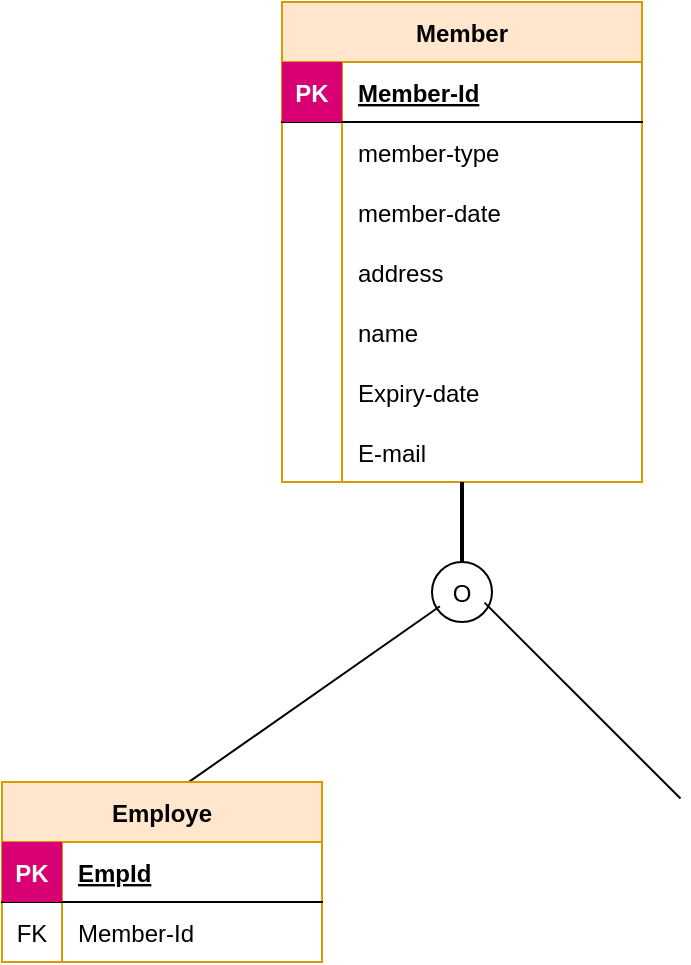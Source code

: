 <mxfile version="14.0.1" type="github">
  <diagram id="C5RBs43oDa-KdzZeNtuy" name="Page-1">
    <mxGraphModel dx="1038" dy="575" grid="1" gridSize="10" guides="1" tooltips="1" connect="1" arrows="1" fold="1" page="1" pageScale="1" pageWidth="827" pageHeight="1169" math="0" shadow="0">
      <root>
        <mxCell id="WIyWlLk6GJQsqaUBKTNV-0" />
        <mxCell id="WIyWlLk6GJQsqaUBKTNV-1" parent="WIyWlLk6GJQsqaUBKTNV-0" />
        <mxCell id="LyX2TojjJ6Drf_8oZFsS-1" value="Member" style="shape=table;startSize=30;container=1;collapsible=1;childLayout=tableLayout;fixedRows=1;rowLines=0;fontStyle=1;align=center;resizeLast=1;fillColor=#ffe6cc;strokeColor=#d79b00;" parent="WIyWlLk6GJQsqaUBKTNV-1" vertex="1">
          <mxGeometry x="310" y="100" width="180" height="240" as="geometry" />
        </mxCell>
        <mxCell id="LyX2TojjJ6Drf_8oZFsS-2" value="" style="shape=partialRectangle;collapsible=0;dropTarget=0;pointerEvents=0;fillColor=none;top=0;left=0;bottom=1;right=0;points=[[0,0.5],[1,0.5]];portConstraint=eastwest;" parent="LyX2TojjJ6Drf_8oZFsS-1" vertex="1">
          <mxGeometry y="30" width="180" height="30" as="geometry" />
        </mxCell>
        <mxCell id="LyX2TojjJ6Drf_8oZFsS-3" value="PK" style="shape=partialRectangle;connectable=0;fillColor=#d80073;top=0;left=0;bottom=0;right=0;fontStyle=1;overflow=hidden;strokeColor=#A50040;fontColor=#ffffff;" parent="LyX2TojjJ6Drf_8oZFsS-2" vertex="1">
          <mxGeometry width="30" height="30" as="geometry" />
        </mxCell>
        <mxCell id="LyX2TojjJ6Drf_8oZFsS-4" value="Member-Id" style="shape=partialRectangle;connectable=0;fillColor=none;top=0;left=0;bottom=0;right=0;align=left;spacingLeft=6;fontStyle=5;overflow=hidden;" parent="LyX2TojjJ6Drf_8oZFsS-2" vertex="1">
          <mxGeometry x="30" width="150" height="30" as="geometry" />
        </mxCell>
        <mxCell id="LyX2TojjJ6Drf_8oZFsS-5" value="" style="shape=partialRectangle;collapsible=0;dropTarget=0;pointerEvents=0;fillColor=none;top=0;left=0;bottom=0;right=0;points=[[0,0.5],[1,0.5]];portConstraint=eastwest;" parent="LyX2TojjJ6Drf_8oZFsS-1" vertex="1">
          <mxGeometry y="60" width="180" height="30" as="geometry" />
        </mxCell>
        <mxCell id="LyX2TojjJ6Drf_8oZFsS-6" value="" style="shape=partialRectangle;connectable=0;fillColor=none;top=0;left=0;bottom=0;right=0;editable=1;overflow=hidden;" parent="LyX2TojjJ6Drf_8oZFsS-5" vertex="1">
          <mxGeometry width="30" height="30" as="geometry" />
        </mxCell>
        <mxCell id="LyX2TojjJ6Drf_8oZFsS-7" value="member-type" style="shape=partialRectangle;connectable=0;fillColor=none;top=0;left=0;bottom=0;right=0;align=left;spacingLeft=6;overflow=hidden;shadow=0;labelBackgroundColor=none;" parent="LyX2TojjJ6Drf_8oZFsS-5" vertex="1">
          <mxGeometry x="30" width="150" height="30" as="geometry" />
        </mxCell>
        <mxCell id="LyX2TojjJ6Drf_8oZFsS-8" value="" style="shape=partialRectangle;collapsible=0;dropTarget=0;pointerEvents=0;fillColor=none;top=0;left=0;bottom=0;right=0;points=[[0,0.5],[1,0.5]];portConstraint=eastwest;" parent="LyX2TojjJ6Drf_8oZFsS-1" vertex="1">
          <mxGeometry y="90" width="180" height="30" as="geometry" />
        </mxCell>
        <mxCell id="LyX2TojjJ6Drf_8oZFsS-9" value="" style="shape=partialRectangle;connectable=0;fillColor=none;top=0;left=0;bottom=0;right=0;editable=1;overflow=hidden;" parent="LyX2TojjJ6Drf_8oZFsS-8" vertex="1">
          <mxGeometry width="30" height="30" as="geometry" />
        </mxCell>
        <mxCell id="LyX2TojjJ6Drf_8oZFsS-10" value="member-date" style="shape=partialRectangle;connectable=0;fillColor=none;top=0;left=0;bottom=0;right=0;align=left;spacingLeft=6;overflow=hidden;" parent="LyX2TojjJ6Drf_8oZFsS-8" vertex="1">
          <mxGeometry x="30" width="150" height="30" as="geometry" />
        </mxCell>
        <mxCell id="LyX2TojjJ6Drf_8oZFsS-11" value="" style="shape=partialRectangle;collapsible=0;dropTarget=0;pointerEvents=0;fillColor=none;top=0;left=0;bottom=0;right=0;points=[[0,0.5],[1,0.5]];portConstraint=eastwest;" parent="LyX2TojjJ6Drf_8oZFsS-1" vertex="1">
          <mxGeometry y="120" width="180" height="30" as="geometry" />
        </mxCell>
        <mxCell id="LyX2TojjJ6Drf_8oZFsS-12" value="" style="shape=partialRectangle;connectable=0;fillColor=none;top=0;left=0;bottom=0;right=0;editable=1;overflow=hidden;" parent="LyX2TojjJ6Drf_8oZFsS-11" vertex="1">
          <mxGeometry width="30" height="30" as="geometry" />
        </mxCell>
        <mxCell id="LyX2TojjJ6Drf_8oZFsS-13" value="address" style="shape=partialRectangle;connectable=0;fillColor=none;top=0;left=0;bottom=0;right=0;align=left;spacingLeft=6;overflow=hidden;verticalAlign=middle;" parent="LyX2TojjJ6Drf_8oZFsS-11" vertex="1">
          <mxGeometry x="30" width="150" height="30" as="geometry" />
        </mxCell>
        <mxCell id="LyX2TojjJ6Drf_8oZFsS-20" style="shape=partialRectangle;collapsible=0;dropTarget=0;pointerEvents=0;fillColor=none;top=0;left=0;bottom=0;right=0;points=[[0,0.5],[1,0.5]];portConstraint=eastwest;" parent="LyX2TojjJ6Drf_8oZFsS-1" vertex="1">
          <mxGeometry y="150" width="180" height="30" as="geometry" />
        </mxCell>
        <mxCell id="LyX2TojjJ6Drf_8oZFsS-21" style="shape=partialRectangle;connectable=0;fillColor=none;top=0;left=0;bottom=0;right=0;editable=1;overflow=hidden;" parent="LyX2TojjJ6Drf_8oZFsS-20" vertex="1">
          <mxGeometry width="30" height="30" as="geometry" />
        </mxCell>
        <mxCell id="LyX2TojjJ6Drf_8oZFsS-22" value="name" style="shape=partialRectangle;connectable=0;fillColor=none;top=0;left=0;bottom=0;right=0;align=left;spacingLeft=6;overflow=hidden;verticalAlign=middle;" parent="LyX2TojjJ6Drf_8oZFsS-20" vertex="1">
          <mxGeometry x="30" width="150" height="30" as="geometry" />
        </mxCell>
        <mxCell id="LyX2TojjJ6Drf_8oZFsS-17" style="shape=partialRectangle;collapsible=0;dropTarget=0;pointerEvents=0;fillColor=none;top=0;left=0;bottom=0;right=0;points=[[0,0.5],[1,0.5]];portConstraint=eastwest;" parent="LyX2TojjJ6Drf_8oZFsS-1" vertex="1">
          <mxGeometry y="180" width="180" height="30" as="geometry" />
        </mxCell>
        <mxCell id="LyX2TojjJ6Drf_8oZFsS-18" style="shape=partialRectangle;connectable=0;fillColor=none;top=0;left=0;bottom=0;right=0;editable=1;overflow=hidden;" parent="LyX2TojjJ6Drf_8oZFsS-17" vertex="1">
          <mxGeometry width="30" height="30" as="geometry" />
        </mxCell>
        <mxCell id="LyX2TojjJ6Drf_8oZFsS-19" value="Expiry-date" style="shape=partialRectangle;connectable=0;fillColor=none;top=0;left=0;bottom=0;right=0;align=left;spacingLeft=6;overflow=hidden;verticalAlign=middle;" parent="LyX2TojjJ6Drf_8oZFsS-17" vertex="1">
          <mxGeometry x="30" width="150" height="30" as="geometry" />
        </mxCell>
        <mxCell id="LyX2TojjJ6Drf_8oZFsS-23" style="shape=partialRectangle;collapsible=0;dropTarget=0;pointerEvents=0;fillColor=none;top=0;left=0;bottom=0;right=0;points=[[0,0.5],[1,0.5]];portConstraint=eastwest;" parent="LyX2TojjJ6Drf_8oZFsS-1" vertex="1">
          <mxGeometry y="210" width="180" height="30" as="geometry" />
        </mxCell>
        <mxCell id="LyX2TojjJ6Drf_8oZFsS-24" style="shape=partialRectangle;connectable=0;fillColor=none;top=0;left=0;bottom=0;right=0;editable=1;overflow=hidden;" parent="LyX2TojjJ6Drf_8oZFsS-23" vertex="1">
          <mxGeometry width="30" height="30" as="geometry" />
        </mxCell>
        <mxCell id="LyX2TojjJ6Drf_8oZFsS-25" value="E-mail" style="shape=partialRectangle;connectable=0;fillColor=none;top=0;left=0;bottom=0;right=0;align=left;spacingLeft=6;overflow=hidden;verticalAlign=middle;" parent="LyX2TojjJ6Drf_8oZFsS-23" vertex="1">
          <mxGeometry x="30" width="150" height="30" as="geometry" />
        </mxCell>
        <mxCell id="LyX2TojjJ6Drf_8oZFsS-26" value="" style="line;strokeWidth=2;direction=south;html=1;shadow=0;labelBackgroundColor=none;" parent="WIyWlLk6GJQsqaUBKTNV-1" vertex="1">
          <mxGeometry x="395" y="340" width="10" height="40" as="geometry" />
        </mxCell>
        <mxCell id="LyX2TojjJ6Drf_8oZFsS-27" value="O" style="ellipse;fillColor=#ffffff;strokeColor=#000000;shadow=0;labelBackgroundColor=none;" parent="WIyWlLk6GJQsqaUBKTNV-1" vertex="1">
          <mxGeometry x="385" y="380" width="30" height="30" as="geometry" />
        </mxCell>
        <mxCell id="LyX2TojjJ6Drf_8oZFsS-30" value="" style="line;strokeWidth=1;direction=south;html=1;shadow=0;labelBackgroundColor=none;rotation=55;" parent="WIyWlLk6GJQsqaUBKTNV-1" vertex="1">
          <mxGeometry x="319" y="368.28" width="10" height="158.64" as="geometry" />
        </mxCell>
        <mxCell id="LyX2TojjJ6Drf_8oZFsS-31" value="" style="line;strokeWidth=1;direction=south;html=1;shadow=0;labelBackgroundColor=none;rotation=-45;" parent="WIyWlLk6GJQsqaUBKTNV-1" vertex="1">
          <mxGeometry x="455.25" y="380" width="10" height="138.58" as="geometry" />
        </mxCell>
        <mxCell id="LyX2TojjJ6Drf_8oZFsS-32" value="Employe" style="shape=table;startSize=30;container=1;collapsible=1;childLayout=tableLayout;fixedRows=1;rowLines=0;fontStyle=1;align=center;resizeLast=1;shadow=0;labelBackgroundColor=none;strokeWidth=1;fillColor=#ffe6cc;strokeColor=#d79b00;" parent="WIyWlLk6GJQsqaUBKTNV-1" vertex="1">
          <mxGeometry x="170" y="490" width="160" height="90" as="geometry" />
        </mxCell>
        <mxCell id="LyX2TojjJ6Drf_8oZFsS-33" value="" style="shape=partialRectangle;collapsible=0;dropTarget=0;pointerEvents=0;fillColor=none;top=0;left=0;bottom=1;right=0;points=[[0,0.5],[1,0.5]];portConstraint=eastwest;" parent="LyX2TojjJ6Drf_8oZFsS-32" vertex="1">
          <mxGeometry y="30" width="160" height="30" as="geometry" />
        </mxCell>
        <mxCell id="LyX2TojjJ6Drf_8oZFsS-34" value="PK" style="shape=partialRectangle;connectable=0;fillColor=#d80073;top=0;left=0;bottom=0;right=0;fontStyle=1;overflow=hidden;strokeColor=#A50040;fontColor=#ffffff;" parent="LyX2TojjJ6Drf_8oZFsS-33" vertex="1">
          <mxGeometry width="30" height="30" as="geometry" />
        </mxCell>
        <mxCell id="LyX2TojjJ6Drf_8oZFsS-35" value="EmpId" style="shape=partialRectangle;connectable=0;fillColor=none;top=0;left=0;bottom=0;right=0;align=left;spacingLeft=6;fontStyle=5;overflow=hidden;" parent="LyX2TojjJ6Drf_8oZFsS-33" vertex="1">
          <mxGeometry x="30" width="130" height="30" as="geometry" />
        </mxCell>
        <mxCell id="LyX2TojjJ6Drf_8oZFsS-36" value="" style="shape=partialRectangle;collapsible=0;dropTarget=0;pointerEvents=0;fillColor=none;top=0;left=0;bottom=0;right=0;points=[[0,0.5],[1,0.5]];portConstraint=eastwest;" parent="LyX2TojjJ6Drf_8oZFsS-32" vertex="1">
          <mxGeometry y="60" width="160" height="30" as="geometry" />
        </mxCell>
        <mxCell id="LyX2TojjJ6Drf_8oZFsS-37" value="FK" style="shape=partialRectangle;connectable=0;fillColor=none;top=0;left=0;bottom=0;right=0;editable=1;overflow=hidden;" parent="LyX2TojjJ6Drf_8oZFsS-36" vertex="1">
          <mxGeometry width="30" height="30" as="geometry" />
        </mxCell>
        <mxCell id="LyX2TojjJ6Drf_8oZFsS-38" value="Member-Id" style="shape=partialRectangle;connectable=0;fillColor=none;top=0;left=0;bottom=0;right=0;align=left;spacingLeft=6;overflow=hidden;" parent="LyX2TojjJ6Drf_8oZFsS-36" vertex="1">
          <mxGeometry x="30" width="130" height="30" as="geometry" />
        </mxCell>
      </root>
    </mxGraphModel>
  </diagram>
</mxfile>
